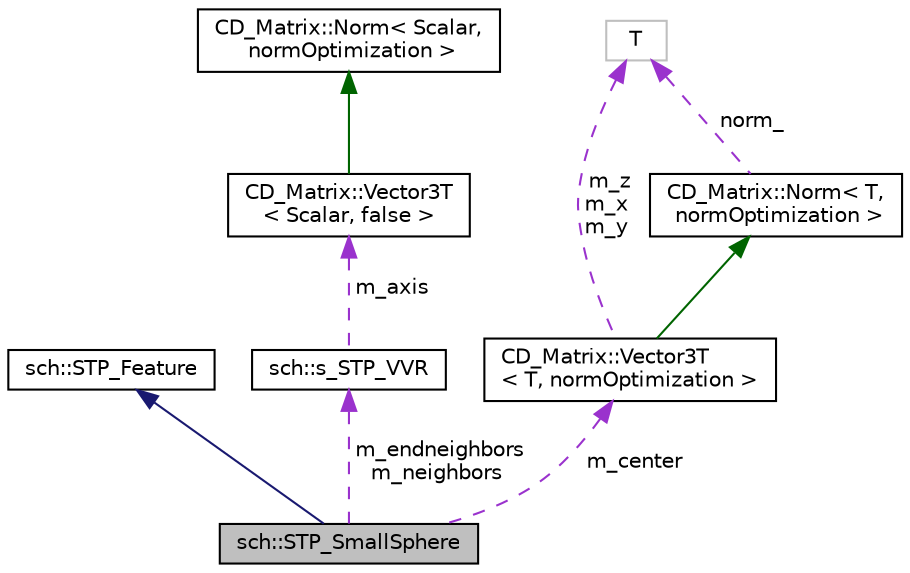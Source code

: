 digraph "sch::STP_SmallSphere"
{
  edge [fontname="Helvetica",fontsize="10",labelfontname="Helvetica",labelfontsize="10"];
  node [fontname="Helvetica",fontsize="10",shape=record];
  Node2 [label="sch::STP_SmallSphere",height=0.2,width=0.4,color="black", fillcolor="grey75", style="filled", fontcolor="black"];
  Node3 -> Node2 [dir="back",color="midnightblue",fontsize="10",style="solid",fontname="Helvetica"];
  Node3 [label="sch::STP_Feature",height=0.2,width=0.4,color="black", fillcolor="white", style="filled",URL="$classsch_1_1STP__Feature.html"];
  Node4 -> Node2 [dir="back",color="darkorchid3",fontsize="10",style="dashed",label=" m_endneighbors\nm_neighbors" ,fontname="Helvetica"];
  Node4 [label="sch::s_STP_VVR",height=0.2,width=0.4,color="black", fillcolor="white", style="filled",URL="$structsch_1_1s__STP__VVR.html"];
  Node5 -> Node4 [dir="back",color="darkorchid3",fontsize="10",style="dashed",label=" m_axis" ,fontname="Helvetica"];
  Node5 [label="CD_Matrix::Vector3T\l\< Scalar, false \>",height=0.2,width=0.4,color="black", fillcolor="white", style="filled",URL="$structCD__Matrix_1_1Vector3T.html"];
  Node6 -> Node5 [dir="back",color="darkgreen",fontsize="10",style="solid",fontname="Helvetica"];
  Node6 [label="CD_Matrix::Norm\< Scalar,\l normOptimization \>",height=0.2,width=0.4,color="black", fillcolor="white", style="filled",URL="$structCD__Matrix_1_1Norm.html"];
  Node7 -> Node2 [dir="back",color="darkorchid3",fontsize="10",style="dashed",label=" m_center" ,fontname="Helvetica"];
  Node7 [label="CD_Matrix::Vector3T\l\< T, normOptimization \>",height=0.2,width=0.4,color="black", fillcolor="white", style="filled",URL="$structCD__Matrix_1_1Vector3T.html"];
  Node8 -> Node7 [dir="back",color="darkgreen",fontsize="10",style="solid",fontname="Helvetica"];
  Node8 [label="CD_Matrix::Norm\< T,\l normOptimization \>",height=0.2,width=0.4,color="black", fillcolor="white", style="filled",URL="$structCD__Matrix_1_1Norm.html"];
  Node9 -> Node8 [dir="back",color="darkorchid3",fontsize="10",style="dashed",label=" norm_" ,fontname="Helvetica"];
  Node9 [label="T",height=0.2,width=0.4,color="grey75", fillcolor="white", style="filled"];
  Node9 -> Node7 [dir="back",color="darkorchid3",fontsize="10",style="dashed",label=" m_z\nm_x\nm_y" ,fontname="Helvetica"];
}
